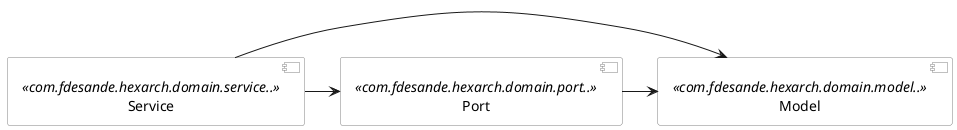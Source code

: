 @startuml

skinparam componentStyle uml2
skinparam component {
  BorderColor #grey
  BackgroundColor #white
}

[Model] <<com.fdesande.hexarch.domain.model..>> as model
[Port] <<com.fdesande.hexarch.domain.port..>> as port
[Service] <<com.fdesande.hexarch.domain.service..>> as service

port -> model
service -> model
service -> port

@enduml
